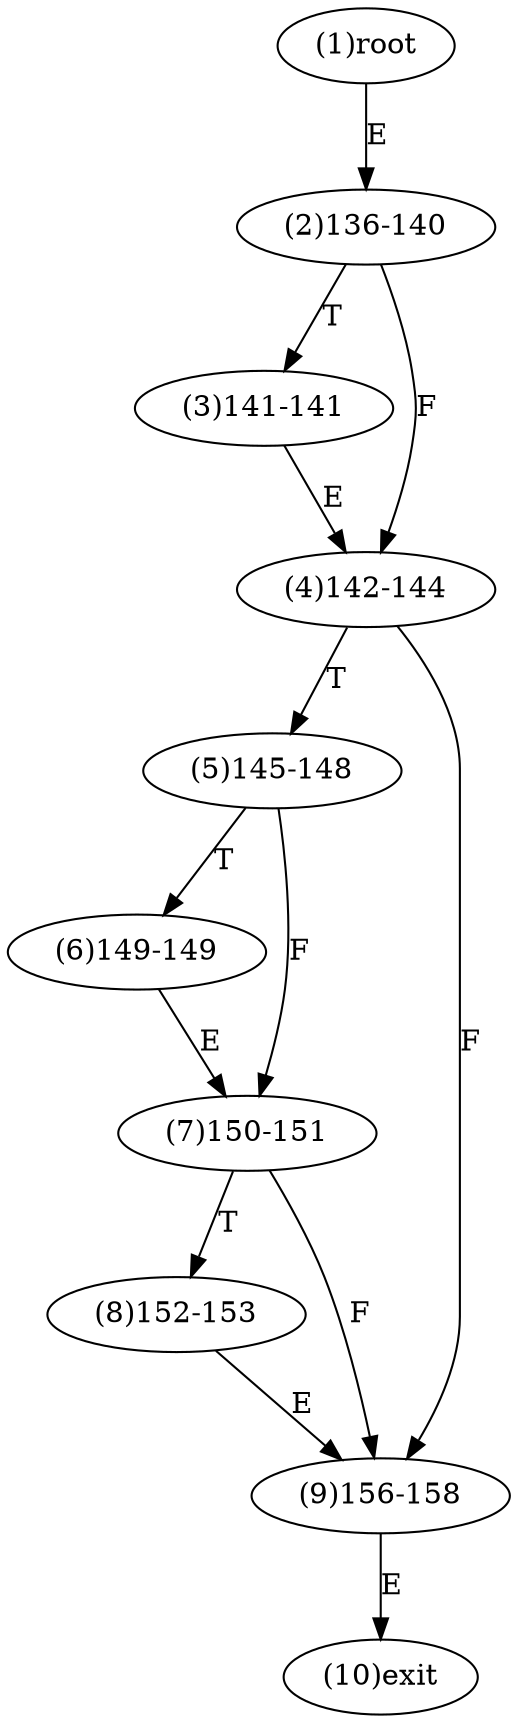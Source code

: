 digraph "" { 
1[ label="(1)root"];
2[ label="(2)136-140"];
3[ label="(3)141-141"];
4[ label="(4)142-144"];
5[ label="(5)145-148"];
6[ label="(6)149-149"];
7[ label="(7)150-151"];
8[ label="(8)152-153"];
9[ label="(9)156-158"];
10[ label="(10)exit"];
1->2[ label="E"];
2->4[ label="F"];
2->3[ label="T"];
3->4[ label="E"];
4->9[ label="F"];
4->5[ label="T"];
5->7[ label="F"];
5->6[ label="T"];
6->7[ label="E"];
7->9[ label="F"];
7->8[ label="T"];
8->9[ label="E"];
9->10[ label="E"];
}